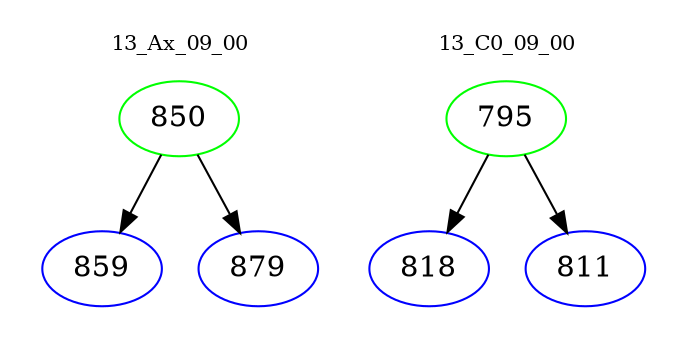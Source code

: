 digraph{
subgraph cluster_0 {
color = white
label = "13_Ax_09_00";
fontsize=10;
T0_850 [label="850", color="green"]
T0_850 -> T0_859 [color="black"]
T0_859 [label="859", color="blue"]
T0_850 -> T0_879 [color="black"]
T0_879 [label="879", color="blue"]
}
subgraph cluster_1 {
color = white
label = "13_C0_09_00";
fontsize=10;
T1_795 [label="795", color="green"]
T1_795 -> T1_818 [color="black"]
T1_818 [label="818", color="blue"]
T1_795 -> T1_811 [color="black"]
T1_811 [label="811", color="blue"]
}
}
